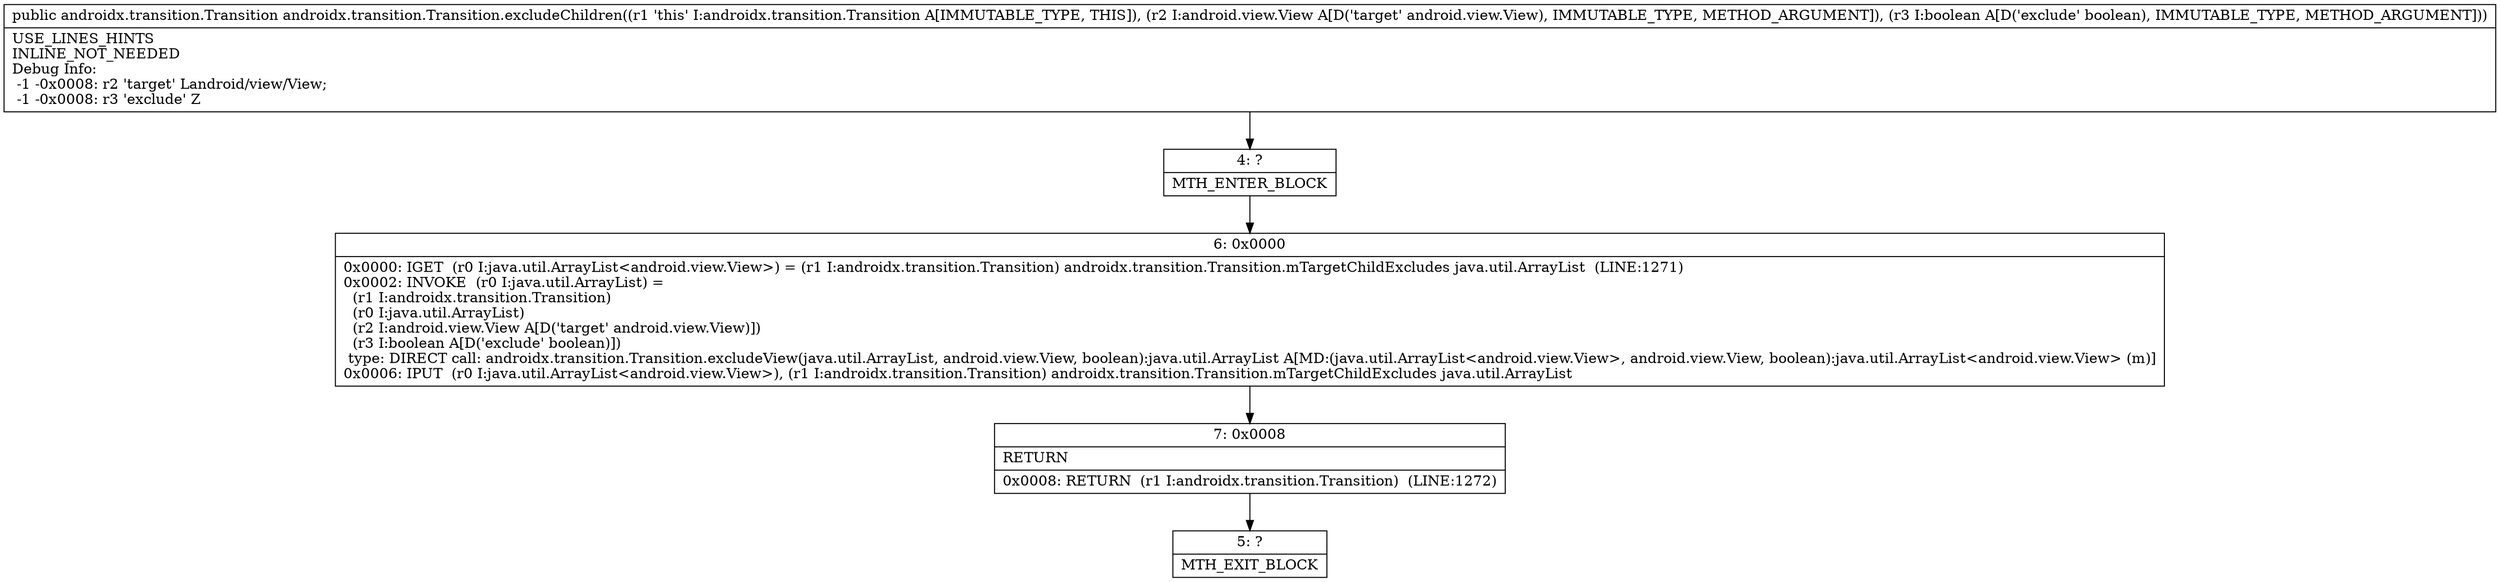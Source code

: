 digraph "CFG forandroidx.transition.Transition.excludeChildren(Landroid\/view\/View;Z)Landroidx\/transition\/Transition;" {
Node_4 [shape=record,label="{4\:\ ?|MTH_ENTER_BLOCK\l}"];
Node_6 [shape=record,label="{6\:\ 0x0000|0x0000: IGET  (r0 I:java.util.ArrayList\<android.view.View\>) = (r1 I:androidx.transition.Transition) androidx.transition.Transition.mTargetChildExcludes java.util.ArrayList  (LINE:1271)\l0x0002: INVOKE  (r0 I:java.util.ArrayList) = \l  (r1 I:androidx.transition.Transition)\l  (r0 I:java.util.ArrayList)\l  (r2 I:android.view.View A[D('target' android.view.View)])\l  (r3 I:boolean A[D('exclude' boolean)])\l type: DIRECT call: androidx.transition.Transition.excludeView(java.util.ArrayList, android.view.View, boolean):java.util.ArrayList A[MD:(java.util.ArrayList\<android.view.View\>, android.view.View, boolean):java.util.ArrayList\<android.view.View\> (m)]\l0x0006: IPUT  (r0 I:java.util.ArrayList\<android.view.View\>), (r1 I:androidx.transition.Transition) androidx.transition.Transition.mTargetChildExcludes java.util.ArrayList \l}"];
Node_7 [shape=record,label="{7\:\ 0x0008|RETURN\l|0x0008: RETURN  (r1 I:androidx.transition.Transition)  (LINE:1272)\l}"];
Node_5 [shape=record,label="{5\:\ ?|MTH_EXIT_BLOCK\l}"];
MethodNode[shape=record,label="{public androidx.transition.Transition androidx.transition.Transition.excludeChildren((r1 'this' I:androidx.transition.Transition A[IMMUTABLE_TYPE, THIS]), (r2 I:android.view.View A[D('target' android.view.View), IMMUTABLE_TYPE, METHOD_ARGUMENT]), (r3 I:boolean A[D('exclude' boolean), IMMUTABLE_TYPE, METHOD_ARGUMENT]))  | USE_LINES_HINTS\lINLINE_NOT_NEEDED\lDebug Info:\l  \-1 \-0x0008: r2 'target' Landroid\/view\/View;\l  \-1 \-0x0008: r3 'exclude' Z\l}"];
MethodNode -> Node_4;Node_4 -> Node_6;
Node_6 -> Node_7;
Node_7 -> Node_5;
}

